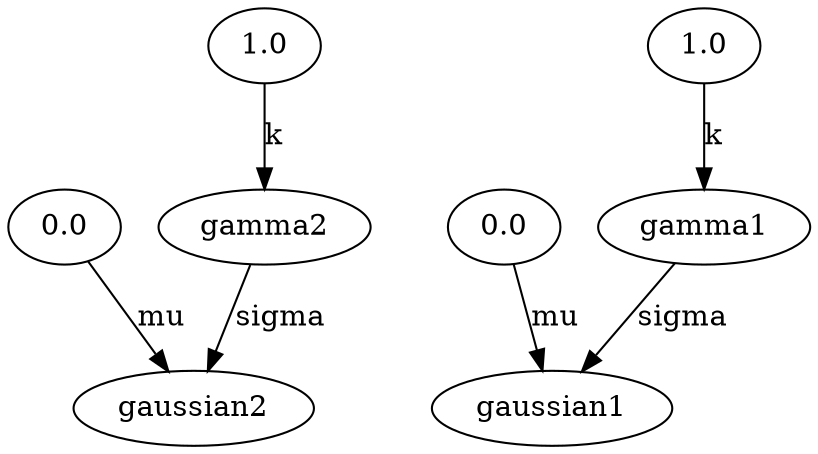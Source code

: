digraph BayesianNetwork {
<98> -> <99> [label=sigma]
<93> -> <94> [label=sigma]
<96> -> <98> [label=k]
<91> -> <93> [label=k]
<95> -> <99> [label=mu]
<90> -> <94> [label=mu]
98[label="gamma2"]
99[label="gaussian2"]
90[label="0.0"]
91[label="1.0"]
93[label="gamma1"]
94[label="gaussian1"]
95[label="0.0"]
96[label="1.0"]
}